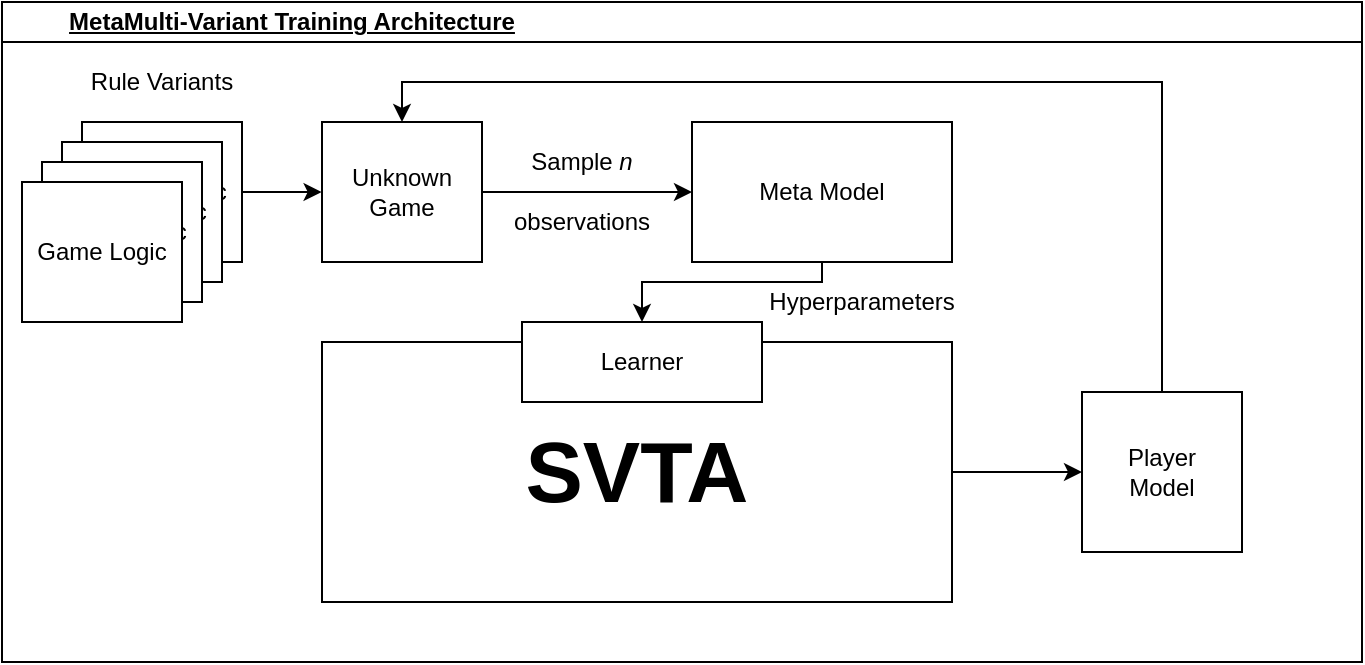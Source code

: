 <mxfile version="13.10.3" type="device"><diagram id="IhtIEuSBdBs46Z1yDgar" name="Page-1"><mxGraphModel dx="788" dy="490" grid="1" gridSize="10" guides="1" tooltips="1" connect="1" arrows="1" fold="1" page="1" pageScale="1" pageWidth="850" pageHeight="1100" math="0" shadow="0"><root><mxCell id="0"/><mxCell id="1" parent="0"/><mxCell id="6gBC2_qQ4mYc0ZXkU2qD-47" value="" style="rounded=0;whiteSpace=wrap;html=1;" parent="1" vertex="1"><mxGeometry x="80" y="190" width="680" height="330" as="geometry"/></mxCell><mxCell id="6gBC2_qQ4mYc0ZXkU2qD-49" value="" style="rounded=0;whiteSpace=wrap;html=1;" parent="1" vertex="1"><mxGeometry x="80" y="210" width="680" height="310" as="geometry"/></mxCell><mxCell id="6gBC2_qQ4mYc0ZXkU2qD-46" value="&lt;b&gt;&lt;u&gt;MetaMulti-Variant Training Architecture&lt;/u&gt;&lt;/b&gt;" style="text;html=1;strokeColor=none;fillColor=none;align=center;verticalAlign=middle;whiteSpace=wrap;rounded=0;" parent="1" vertex="1"><mxGeometry x="110" y="190" width="230" height="20" as="geometry"/></mxCell><mxCell id="6gBC2_qQ4mYc0ZXkU2qD-94" value="" style="group" parent="1" vertex="1" connectable="0"><mxGeometry x="90" y="220" width="115" height="130" as="geometry"/></mxCell><mxCell id="6gBC2_qQ4mYc0ZXkU2qD-50" value="Game Logic" style="rounded=0;whiteSpace=wrap;html=1;" parent="6gBC2_qQ4mYc0ZXkU2qD-94" vertex="1"><mxGeometry x="30" y="30" width="80" height="70" as="geometry"/></mxCell><mxCell id="6gBC2_qQ4mYc0ZXkU2qD-51" value="Game Logic" style="rounded=0;whiteSpace=wrap;html=1;" parent="6gBC2_qQ4mYc0ZXkU2qD-94" vertex="1"><mxGeometry x="20" y="40" width="80" height="70" as="geometry"/></mxCell><mxCell id="6gBC2_qQ4mYc0ZXkU2qD-52" value="Game Logic" style="rounded=0;whiteSpace=wrap;html=1;" parent="6gBC2_qQ4mYc0ZXkU2qD-94" vertex="1"><mxGeometry x="10" y="50" width="80" height="70" as="geometry"/></mxCell><mxCell id="6gBC2_qQ4mYc0ZXkU2qD-53" value="Game Logic" style="rounded=0;whiteSpace=wrap;html=1;" parent="6gBC2_qQ4mYc0ZXkU2qD-94" vertex="1"><mxGeometry y="60" width="80" height="70" as="geometry"/></mxCell><mxCell id="6gBC2_qQ4mYc0ZXkU2qD-54" value="Rule Variants" style="text;html=1;strokeColor=none;fillColor=none;align=center;verticalAlign=middle;whiteSpace=wrap;rounded=0;" parent="6gBC2_qQ4mYc0ZXkU2qD-94" vertex="1"><mxGeometry x="25" width="90" height="20" as="geometry"/></mxCell><mxCell id="td7uzFObG9_BmbBXdb9v-2" style="edgeStyle=orthogonalEdgeStyle;rounded=0;orthogonalLoop=1;jettySize=auto;html=1;exitX=1;exitY=0.5;exitDx=0;exitDy=0;entryX=0.235;entryY=0.242;entryDx=0;entryDy=0;entryPerimeter=0;" edge="1" parent="1" source="6gBC2_qQ4mYc0ZXkU2qD-50" target="6gBC2_qQ4mYc0ZXkU2qD-49"><mxGeometry relative="1" as="geometry"/></mxCell><mxCell id="td7uzFObG9_BmbBXdb9v-7" style="edgeStyle=orthogonalEdgeStyle;rounded=0;orthogonalLoop=1;jettySize=auto;html=1;exitX=1;exitY=0.5;exitDx=0;exitDy=0;entryX=0;entryY=0.5;entryDx=0;entryDy=0;" edge="1" parent="1" source="td7uzFObG9_BmbBXdb9v-4" target="td7uzFObG9_BmbBXdb9v-6"><mxGeometry relative="1" as="geometry"/></mxCell><mxCell id="td7uzFObG9_BmbBXdb9v-4" value="Unknown Game" style="rounded=0;whiteSpace=wrap;html=1;" vertex="1" parent="1"><mxGeometry x="240" y="250" width="80" height="70" as="geometry"/></mxCell><mxCell id="td7uzFObG9_BmbBXdb9v-12" style="edgeStyle=orthogonalEdgeStyle;rounded=0;orthogonalLoop=1;jettySize=auto;html=1;exitX=0.5;exitY=1;exitDx=0;exitDy=0;entryX=0.5;entryY=0;entryDx=0;entryDy=0;" edge="1" parent="1" source="td7uzFObG9_BmbBXdb9v-6" target="td7uzFObG9_BmbBXdb9v-11"><mxGeometry relative="1" as="geometry"><Array as="points"><mxPoint x="490" y="330"/><mxPoint x="400" y="330"/></Array></mxGeometry></mxCell><mxCell id="td7uzFObG9_BmbBXdb9v-6" value="Meta Model" style="rounded=0;whiteSpace=wrap;html=1;" vertex="1" parent="1"><mxGeometry x="425" y="250" width="130" height="70" as="geometry"/></mxCell><mxCell id="td7uzFObG9_BmbBXdb9v-8" value="Sample &lt;i&gt;n&lt;/i&gt;" style="text;html=1;strokeColor=none;fillColor=none;align=center;verticalAlign=middle;whiteSpace=wrap;rounded=0;" vertex="1" parent="1"><mxGeometry x="340" y="260" width="60" height="20" as="geometry"/></mxCell><mxCell id="td7uzFObG9_BmbBXdb9v-9" value="observations" style="text;html=1;strokeColor=none;fillColor=none;align=center;verticalAlign=middle;whiteSpace=wrap;rounded=0;" vertex="1" parent="1"><mxGeometry x="350" y="290" width="40" height="20" as="geometry"/></mxCell><mxCell id="td7uzFObG9_BmbBXdb9v-17" style="edgeStyle=orthogonalEdgeStyle;rounded=0;orthogonalLoop=1;jettySize=auto;html=1;exitX=1;exitY=0.5;exitDx=0;exitDy=0;entryX=0;entryY=0.5;entryDx=0;entryDy=0;" edge="1" parent="1" source="td7uzFObG9_BmbBXdb9v-10" target="td7uzFObG9_BmbBXdb9v-16"><mxGeometry relative="1" as="geometry"/></mxCell><mxCell id="td7uzFObG9_BmbBXdb9v-10" value="&lt;b&gt;&lt;font style=&quot;font-size: 43px&quot;&gt;SVTA&lt;/font&gt;&lt;/b&gt;" style="rounded=0;whiteSpace=wrap;html=1;" vertex="1" parent="1"><mxGeometry x="240" y="360" width="315" height="130" as="geometry"/></mxCell><mxCell id="td7uzFObG9_BmbBXdb9v-11" value="Learner" style="rounded=0;whiteSpace=wrap;html=1;" vertex="1" parent="1"><mxGeometry x="340" y="350" width="120" height="40" as="geometry"/></mxCell><mxCell id="td7uzFObG9_BmbBXdb9v-13" value="Hyperparameters" style="text;html=1;strokeColor=none;fillColor=none;align=center;verticalAlign=middle;whiteSpace=wrap;rounded=0;" vertex="1" parent="1"><mxGeometry x="490" y="330" width="40" height="20" as="geometry"/></mxCell><mxCell id="td7uzFObG9_BmbBXdb9v-18" style="edgeStyle=orthogonalEdgeStyle;rounded=0;orthogonalLoop=1;jettySize=auto;html=1;entryX=0.5;entryY=0;entryDx=0;entryDy=0;" edge="1" parent="1" source="td7uzFObG9_BmbBXdb9v-16" target="td7uzFObG9_BmbBXdb9v-4"><mxGeometry relative="1" as="geometry"><Array as="points"><mxPoint x="660" y="230"/><mxPoint x="280" y="230"/></Array></mxGeometry></mxCell><mxCell id="td7uzFObG9_BmbBXdb9v-16" value="Player&lt;br&gt;Model" style="rounded=0;whiteSpace=wrap;html=1;" vertex="1" parent="1"><mxGeometry x="620" y="385" width="80" height="80" as="geometry"/></mxCell></root></mxGraphModel></diagram></mxfile>